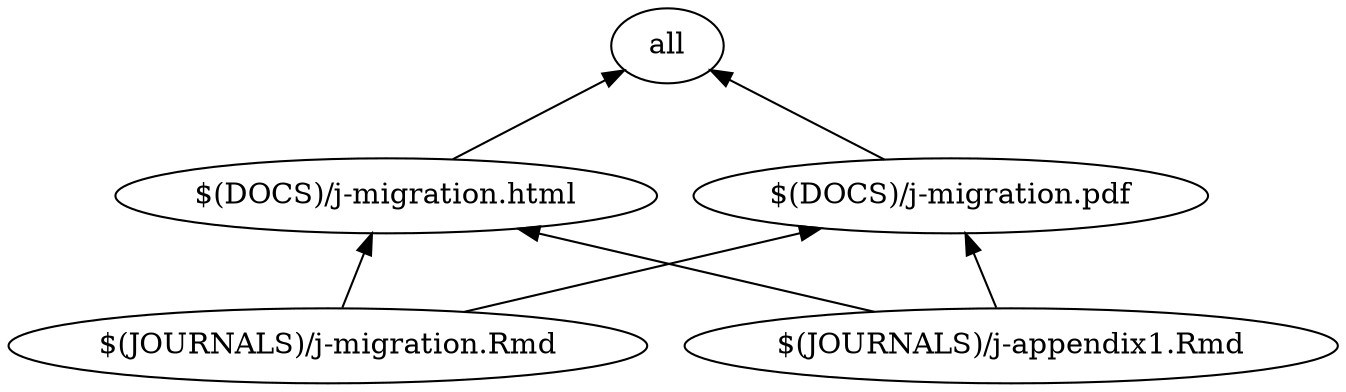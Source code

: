 digraph G {
	rankdir="BT"
	"all"
	"$(DOCS)/j-migration.html" -> "all"
	"$(DOCS)/j-migration.pdf" -> "all"
	"$(DOCS)/j-migration.html"
	"$(JOURNALS)/j-migration.Rmd" -> "$(DOCS)/j-migration.html"
	"$(JOURNALS)/j-appendix1.Rmd" -> "$(DOCS)/j-migration.html"
	"$(DOCS)/j-migration.pdf"
	"$(JOURNALS)/j-migration.Rmd" -> "$(DOCS)/j-migration.pdf"
	"$(JOURNALS)/j-appendix1.Rmd" -> "$(DOCS)/j-migration.pdf"
}

